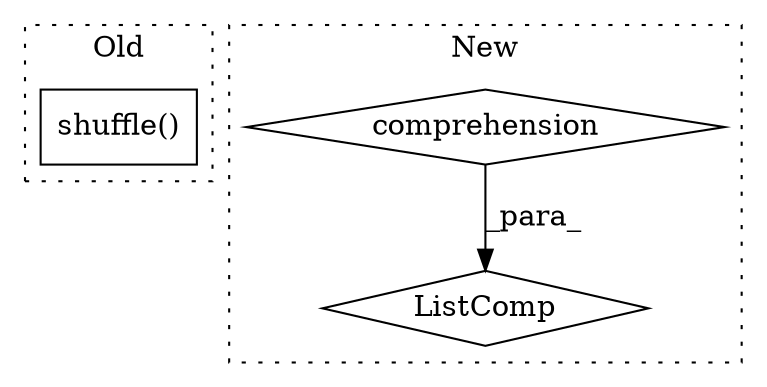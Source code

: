 digraph G {
subgraph cluster0 {
1 [label="shuffle()" a="75" s="690,708" l="15,1" shape="box"];
label = "Old";
style="dotted";
}
subgraph cluster1 {
2 [label="ListComp" a="106" s="417" l="36" shape="diamond"];
3 [label="comprehension" a="45" s="437" l="3" shape="diamond"];
label = "New";
style="dotted";
}
3 -> 2 [label="_para_"];
}